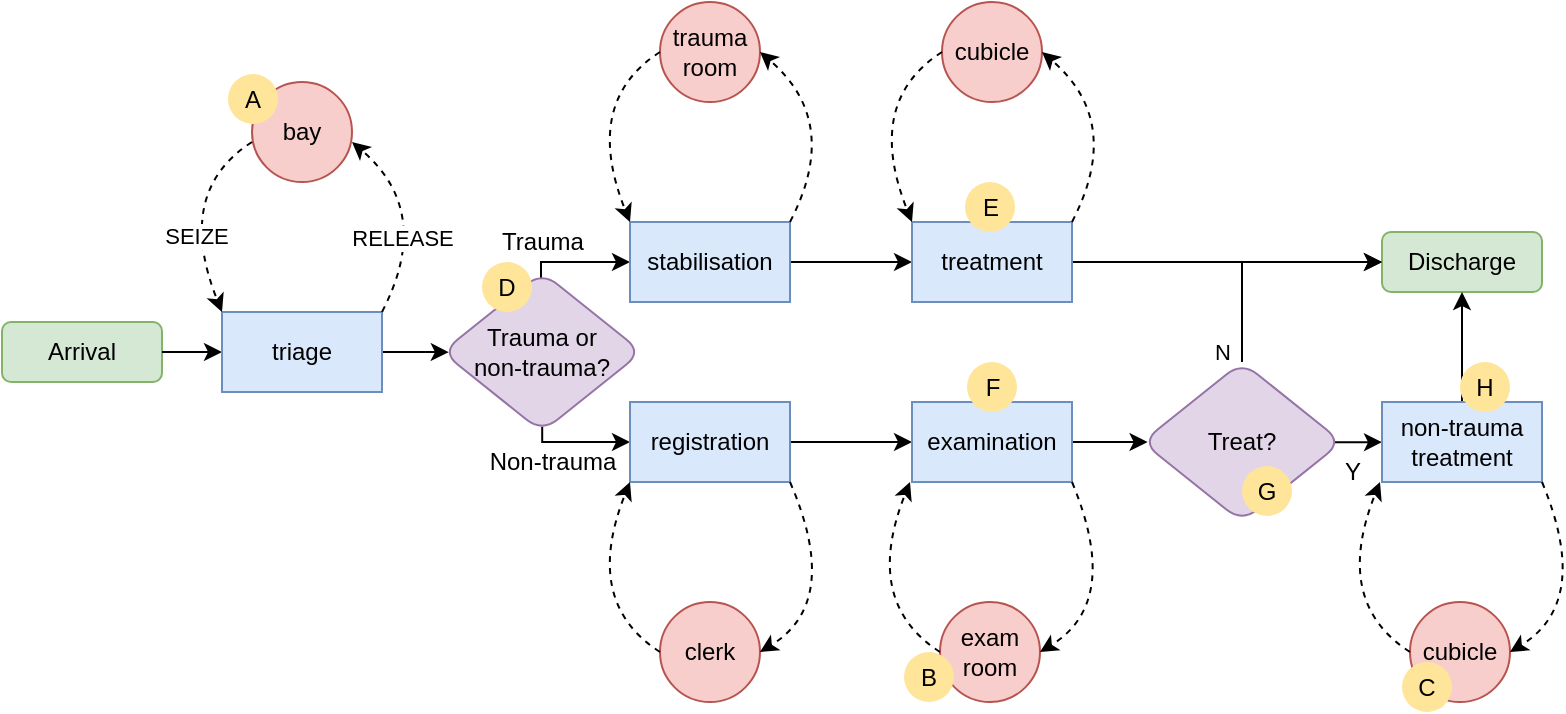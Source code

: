 <mxfile version="24.5.4" type="device">
  <diagram id="C5RBs43oDa-KdzZeNtuy" name="Page-1">
    <mxGraphModel dx="862" dy="983" grid="1" gridSize="10" guides="1" tooltips="1" connect="1" arrows="1" fold="1" page="1" pageScale="1" pageWidth="827" pageHeight="1169" math="0" shadow="0">
      <root>
        <mxCell id="WIyWlLk6GJQsqaUBKTNV-0" />
        <mxCell id="WIyWlLk6GJQsqaUBKTNV-1" parent="WIyWlLk6GJQsqaUBKTNV-0" />
        <mxCell id="DDMu9djycjJGDTp91-n1-2" value="" style="edgeStyle=orthogonalEdgeStyle;rounded=0;orthogonalLoop=1;jettySize=auto;html=1;entryX=0.034;entryY=0.501;entryDx=0;entryDy=0;entryPerimeter=0;" parent="WIyWlLk6GJQsqaUBKTNV-1" source="DDMu9djycjJGDTp91-n1-13" target="DDMu9djycjJGDTp91-n1-1" edge="1">
          <mxGeometry relative="1" as="geometry" />
        </mxCell>
        <mxCell id="DDMu9djycjJGDTp91-n1-0" value="Arrival" style="rounded=1;whiteSpace=wrap;html=1;fillColor=#d5e8d4;strokeColor=#82b366;" parent="WIyWlLk6GJQsqaUBKTNV-1" vertex="1">
          <mxGeometry x="20" y="180" width="80" height="30" as="geometry" />
        </mxCell>
        <mxCell id="DDMu9djycjJGDTp91-n1-9" style="edgeStyle=orthogonalEdgeStyle;rounded=0;orthogonalLoop=1;jettySize=auto;html=1;exitX=0.495;exitY=0.053;exitDx=0;exitDy=0;entryX=0;entryY=0.5;entryDx=0;entryDy=0;exitPerimeter=0;" parent="WIyWlLk6GJQsqaUBKTNV-1" source="DDMu9djycjJGDTp91-n1-1" target="DDMu9djycjJGDTp91-n1-3" edge="1">
          <mxGeometry relative="1" as="geometry">
            <Array as="points">
              <mxPoint x="289" y="150" />
            </Array>
          </mxGeometry>
        </mxCell>
        <mxCell id="DDMu9djycjJGDTp91-n1-18" style="edgeStyle=orthogonalEdgeStyle;rounded=0;orthogonalLoop=1;jettySize=auto;html=1;exitX=0.501;exitY=0.967;exitDx=0;exitDy=0;entryX=0;entryY=0.5;entryDx=0;entryDy=0;exitPerimeter=0;" parent="WIyWlLk6GJQsqaUBKTNV-1" source="DDMu9djycjJGDTp91-n1-1" target="DDMu9djycjJGDTp91-n1-15" edge="1">
          <mxGeometry relative="1" as="geometry">
            <Array as="points">
              <mxPoint x="290" y="240" />
            </Array>
          </mxGeometry>
        </mxCell>
        <mxCell id="DDMu9djycjJGDTp91-n1-1" value="&lt;div&gt;Trauma or &lt;br&gt;&lt;/div&gt;&lt;div&gt;non-trauma?&lt;br&gt;&lt;/div&gt;" style="rhombus;whiteSpace=wrap;html=1;rounded=1;fillColor=#e1d5e7;strokeColor=#9673a6;" parent="WIyWlLk6GJQsqaUBKTNV-1" vertex="1">
          <mxGeometry x="240" y="155" width="100" height="80" as="geometry" />
        </mxCell>
        <mxCell id="DDMu9djycjJGDTp91-n1-10" style="edgeStyle=orthogonalEdgeStyle;rounded=0;orthogonalLoop=1;jettySize=auto;html=1;exitX=1;exitY=0.5;exitDx=0;exitDy=0;" parent="WIyWlLk6GJQsqaUBKTNV-1" source="DDMu9djycjJGDTp91-n1-3" target="DDMu9djycjJGDTp91-n1-8" edge="1">
          <mxGeometry relative="1" as="geometry" />
        </mxCell>
        <mxCell id="DDMu9djycjJGDTp91-n1-3" value="stabilisation" style="rounded=0;whiteSpace=wrap;html=1;fillColor=#dae8fc;strokeColor=#6c8ebf;" parent="WIyWlLk6GJQsqaUBKTNV-1" vertex="1">
          <mxGeometry x="334" y="130" width="80" height="40" as="geometry" />
        </mxCell>
        <mxCell id="DDMu9djycjJGDTp91-n1-6" value="Discharge" style="rounded=1;whiteSpace=wrap;html=1;fillColor=#d5e8d4;strokeColor=#82b366;" parent="WIyWlLk6GJQsqaUBKTNV-1" vertex="1">
          <mxGeometry x="710" y="135" width="80" height="30" as="geometry" />
        </mxCell>
        <mxCell id="DDMu9djycjJGDTp91-n1-11" style="edgeStyle=orthogonalEdgeStyle;rounded=0;orthogonalLoop=1;jettySize=auto;html=1;exitX=1;exitY=0.5;exitDx=0;exitDy=0;entryX=0;entryY=0.5;entryDx=0;entryDy=0;" parent="WIyWlLk6GJQsqaUBKTNV-1" source="DDMu9djycjJGDTp91-n1-8" target="DDMu9djycjJGDTp91-n1-6" edge="1">
          <mxGeometry relative="1" as="geometry" />
        </mxCell>
        <mxCell id="DDMu9djycjJGDTp91-n1-8" value="treatment" style="rounded=0;whiteSpace=wrap;html=1;fillColor=#dae8fc;strokeColor=#6c8ebf;" parent="WIyWlLk6GJQsqaUBKTNV-1" vertex="1">
          <mxGeometry x="475" y="130" width="80" height="40" as="geometry" />
        </mxCell>
        <mxCell id="DDMu9djycjJGDTp91-n1-14" value="" style="edgeStyle=orthogonalEdgeStyle;rounded=0;orthogonalLoop=1;jettySize=auto;html=1;" parent="WIyWlLk6GJQsqaUBKTNV-1" source="DDMu9djycjJGDTp91-n1-0" target="DDMu9djycjJGDTp91-n1-13" edge="1">
          <mxGeometry relative="1" as="geometry">
            <mxPoint x="100" y="195" as="sourcePoint" />
            <mxPoint x="240" y="195" as="targetPoint" />
          </mxGeometry>
        </mxCell>
        <mxCell id="DDMu9djycjJGDTp91-n1-13" value="triage" style="rounded=0;whiteSpace=wrap;html=1;fillColor=#dae8fc;strokeColor=#6c8ebf;" parent="WIyWlLk6GJQsqaUBKTNV-1" vertex="1">
          <mxGeometry x="130" y="175" width="80" height="40" as="geometry" />
        </mxCell>
        <mxCell id="DDMu9djycjJGDTp91-n1-20" style="edgeStyle=orthogonalEdgeStyle;rounded=0;orthogonalLoop=1;jettySize=auto;html=1;exitX=1;exitY=0.5;exitDx=0;exitDy=0;entryX=0;entryY=0.5;entryDx=0;entryDy=0;" parent="WIyWlLk6GJQsqaUBKTNV-1" source="DDMu9djycjJGDTp91-n1-15" target="DDMu9djycjJGDTp91-n1-16" edge="1">
          <mxGeometry relative="1" as="geometry" />
        </mxCell>
        <mxCell id="DDMu9djycjJGDTp91-n1-15" value="registration" style="rounded=0;whiteSpace=wrap;html=1;fillColor=#dae8fc;strokeColor=#6c8ebf;" parent="WIyWlLk6GJQsqaUBKTNV-1" vertex="1">
          <mxGeometry x="334" y="220" width="80" height="40" as="geometry" />
        </mxCell>
        <mxCell id="DDMu9djycjJGDTp91-n1-21" style="edgeStyle=orthogonalEdgeStyle;rounded=0;orthogonalLoop=1;jettySize=auto;html=1;exitX=1;exitY=0.5;exitDx=0;exitDy=0;entryX=0.028;entryY=0.498;entryDx=0;entryDy=0;entryPerimeter=0;" parent="WIyWlLk6GJQsqaUBKTNV-1" source="DDMu9djycjJGDTp91-n1-16" target="DDMu9djycjJGDTp91-n1-17" edge="1">
          <mxGeometry relative="1" as="geometry" />
        </mxCell>
        <mxCell id="DDMu9djycjJGDTp91-n1-16" value="examination" style="rounded=0;whiteSpace=wrap;html=1;fillColor=#dae8fc;strokeColor=#6c8ebf;" parent="WIyWlLk6GJQsqaUBKTNV-1" vertex="1">
          <mxGeometry x="475" y="220" width="80" height="40" as="geometry" />
        </mxCell>
        <mxCell id="DDMu9djycjJGDTp91-n1-23" style="edgeStyle=orthogonalEdgeStyle;rounded=0;orthogonalLoop=1;jettySize=auto;html=1;exitX=0.215;exitY=0.004;exitDx=0;exitDy=0;entryX=0;entryY=0.5;entryDx=0;entryDy=0;exitPerimeter=0;" parent="WIyWlLk6GJQsqaUBKTNV-1" source="DDMu9djycjJGDTp91-n1-33" target="DDMu9djycjJGDTp91-n1-22" edge="1">
          <mxGeometry relative="1" as="geometry" />
        </mxCell>
        <mxCell id="DDMu9djycjJGDTp91-n1-25" style="edgeStyle=orthogonalEdgeStyle;rounded=0;orthogonalLoop=1;jettySize=auto;html=1;exitX=0.5;exitY=0;exitDx=0;exitDy=0;entryX=0;entryY=0.5;entryDx=0;entryDy=0;" parent="WIyWlLk6GJQsqaUBKTNV-1" source="DDMu9djycjJGDTp91-n1-17" target="DDMu9djycjJGDTp91-n1-6" edge="1">
          <mxGeometry relative="1" as="geometry" />
        </mxCell>
        <mxCell id="DDMu9djycjJGDTp91-n1-29" value="N" style="edgeLabel;html=1;align=center;verticalAlign=middle;resizable=0;points=[];" parent="DDMu9djycjJGDTp91-n1-25" vertex="1" connectable="0">
          <mxGeometry x="-0.487" y="1" relative="1" as="geometry">
            <mxPoint x="-9" y="26" as="offset" />
          </mxGeometry>
        </mxCell>
        <mxCell id="DDMu9djycjJGDTp91-n1-17" value="Treat?" style="rhombus;whiteSpace=wrap;html=1;rounded=1;fillColor=#e1d5e7;strokeColor=#9673a6;" parent="WIyWlLk6GJQsqaUBKTNV-1" vertex="1">
          <mxGeometry x="590" y="200" width="100" height="80" as="geometry" />
        </mxCell>
        <mxCell id="DDMu9djycjJGDTp91-n1-24" style="edgeStyle=orthogonalEdgeStyle;rounded=0;orthogonalLoop=1;jettySize=auto;html=1;exitX=0.5;exitY=0;exitDx=0;exitDy=0;entryX=0.5;entryY=1;entryDx=0;entryDy=0;" parent="WIyWlLk6GJQsqaUBKTNV-1" source="DDMu9djycjJGDTp91-n1-22" target="DDMu9djycjJGDTp91-n1-6" edge="1">
          <mxGeometry relative="1" as="geometry" />
        </mxCell>
        <mxCell id="DDMu9djycjJGDTp91-n1-22" value="&lt;div&gt;non-trauma&lt;/div&gt;&lt;div&gt;treatment&lt;br&gt;&lt;/div&gt;" style="rounded=0;whiteSpace=wrap;html=1;fillColor=#dae8fc;strokeColor=#6c8ebf;" parent="WIyWlLk6GJQsqaUBKTNV-1" vertex="1">
          <mxGeometry x="710" y="220" width="80" height="40" as="geometry" />
        </mxCell>
        <mxCell id="DDMu9djycjJGDTp91-n1-33" value="Y" style="text;html=1;align=center;verticalAlign=middle;resizable=0;points=[];autosize=1;strokeColor=none;fillColor=none;" parent="WIyWlLk6GJQsqaUBKTNV-1" vertex="1">
          <mxGeometry x="680" y="240" width="30" height="30" as="geometry" />
        </mxCell>
        <mxCell id="DDMu9djycjJGDTp91-n1-34" value="Trauma" style="text;html=1;align=center;verticalAlign=middle;resizable=0;points=[];autosize=1;strokeColor=none;fillColor=none;" parent="WIyWlLk6GJQsqaUBKTNV-1" vertex="1">
          <mxGeometry x="260" y="125" width="60" height="30" as="geometry" />
        </mxCell>
        <mxCell id="DDMu9djycjJGDTp91-n1-35" value="Non-trauma" style="text;html=1;align=center;verticalAlign=middle;resizable=0;points=[];autosize=1;strokeColor=none;fillColor=none;" parent="WIyWlLk6GJQsqaUBKTNV-1" vertex="1">
          <mxGeometry x="250" y="235" width="90" height="30" as="geometry" />
        </mxCell>
        <mxCell id="DDMu9djycjJGDTp91-n1-36" value="&lt;div&gt;trauma &lt;br&gt;&lt;/div&gt;&lt;div&gt;room&lt;/div&gt;" style="ellipse;whiteSpace=wrap;html=1;aspect=fixed;fillColor=#f8cecc;strokeColor=#b85450;" parent="WIyWlLk6GJQsqaUBKTNV-1" vertex="1">
          <mxGeometry x="349" y="20" width="50" height="50" as="geometry" />
        </mxCell>
        <mxCell id="DDMu9djycjJGDTp91-n1-37" value="cubicle" style="ellipse;whiteSpace=wrap;html=1;aspect=fixed;fillColor=#f8cecc;strokeColor=#b85450;" parent="WIyWlLk6GJQsqaUBKTNV-1" vertex="1">
          <mxGeometry x="490" y="20" width="50" height="50" as="geometry" />
        </mxCell>
        <mxCell id="DDMu9djycjJGDTp91-n1-38" value="clerk" style="ellipse;whiteSpace=wrap;html=1;aspect=fixed;fillColor=#f8cecc;strokeColor=#b85450;" parent="WIyWlLk6GJQsqaUBKTNV-1" vertex="1">
          <mxGeometry x="349" y="320" width="50" height="50" as="geometry" />
        </mxCell>
        <mxCell id="DDMu9djycjJGDTp91-n1-41" value="bay" style="ellipse;whiteSpace=wrap;html=1;aspect=fixed;fillColor=#f8cecc;strokeColor=#b85450;" parent="WIyWlLk6GJQsqaUBKTNV-1" vertex="1">
          <mxGeometry x="145" y="60" width="50" height="50" as="geometry" />
        </mxCell>
        <mxCell id="DDMu9djycjJGDTp91-n1-45" value="" style="curved=1;endArrow=classic;html=1;rounded=0;exitX=0;exitY=0.5;exitDx=0;exitDy=0;entryX=0;entryY=0;entryDx=0;entryDy=0;dashed=1;" parent="WIyWlLk6GJQsqaUBKTNV-1" source="DDMu9djycjJGDTp91-n1-36" target="DDMu9djycjJGDTp91-n1-3" edge="1">
          <mxGeometry width="50" height="50" relative="1" as="geometry">
            <mxPoint x="300" y="30" as="sourcePoint" />
            <mxPoint x="250" y="80" as="targetPoint" />
            <Array as="points">
              <mxPoint x="310" y="70" />
            </Array>
          </mxGeometry>
        </mxCell>
        <mxCell id="DDMu9djycjJGDTp91-n1-56" value="" style="curved=1;endArrow=classic;html=1;rounded=0;exitX=1;exitY=0;exitDx=0;exitDy=0;entryX=1;entryY=0.5;entryDx=0;entryDy=0;dashed=1;" parent="WIyWlLk6GJQsqaUBKTNV-1" source="DDMu9djycjJGDTp91-n1-3" target="DDMu9djycjJGDTp91-n1-36" edge="1">
          <mxGeometry width="50" height="50" relative="1" as="geometry">
            <mxPoint x="410" y="120" as="sourcePoint" />
            <mxPoint x="460" y="70" as="targetPoint" />
            <Array as="points">
              <mxPoint x="440" y="80" />
            </Array>
          </mxGeometry>
        </mxCell>
        <mxCell id="DDMu9djycjJGDTp91-n1-61" value="" style="curved=1;endArrow=classic;html=1;rounded=0;exitX=0;exitY=0.5;exitDx=0;exitDy=0;entryX=0;entryY=0;entryDx=0;entryDy=0;dashed=1;" parent="WIyWlLk6GJQsqaUBKTNV-1" edge="1">
          <mxGeometry width="50" height="50" relative="1" as="geometry">
            <mxPoint x="490" y="45" as="sourcePoint" />
            <mxPoint x="475" y="130" as="targetPoint" />
            <Array as="points">
              <mxPoint x="451" y="70" />
            </Array>
          </mxGeometry>
        </mxCell>
        <mxCell id="DDMu9djycjJGDTp91-n1-62" value="" style="curved=1;endArrow=classic;html=1;rounded=0;exitX=1;exitY=0;exitDx=0;exitDy=0;entryX=1;entryY=0.5;entryDx=0;entryDy=0;dashed=1;" parent="WIyWlLk6GJQsqaUBKTNV-1" edge="1">
          <mxGeometry width="50" height="50" relative="1" as="geometry">
            <mxPoint x="555" y="130" as="sourcePoint" />
            <mxPoint x="540" y="45" as="targetPoint" />
            <Array as="points">
              <mxPoint x="581" y="80" />
            </Array>
          </mxGeometry>
        </mxCell>
        <mxCell id="DDMu9djycjJGDTp91-n1-63" value="" style="curved=1;endArrow=classic;html=1;rounded=0;exitX=0;exitY=0.5;exitDx=0;exitDy=0;entryX=0;entryY=0;entryDx=0;entryDy=0;dashed=1;" parent="WIyWlLk6GJQsqaUBKTNV-1" edge="1">
          <mxGeometry width="50" height="50" relative="1" as="geometry">
            <mxPoint x="145" y="90" as="sourcePoint" />
            <mxPoint x="130" y="175" as="targetPoint" />
            <Array as="points">
              <mxPoint x="106" y="115" />
            </Array>
          </mxGeometry>
        </mxCell>
        <mxCell id="DDMu9djycjJGDTp91-n1-65" value="SEIZE" style="edgeLabel;html=1;align=center;verticalAlign=middle;resizable=0;points=[];" parent="DDMu9djycjJGDTp91-n1-63" vertex="1" connectable="0">
          <mxGeometry x="0.275" y="2" relative="1" as="geometry">
            <mxPoint as="offset" />
          </mxGeometry>
        </mxCell>
        <mxCell id="DDMu9djycjJGDTp91-n1-64" value="" style="curved=1;endArrow=classic;html=1;rounded=0;exitX=1;exitY=0;exitDx=0;exitDy=0;entryX=1;entryY=0.5;entryDx=0;entryDy=0;dashed=1;" parent="WIyWlLk6GJQsqaUBKTNV-1" edge="1">
          <mxGeometry width="50" height="50" relative="1" as="geometry">
            <mxPoint x="210" y="175" as="sourcePoint" />
            <mxPoint x="195" y="90" as="targetPoint" />
            <Array as="points">
              <mxPoint x="236" y="125" />
            </Array>
          </mxGeometry>
        </mxCell>
        <mxCell id="DDMu9djycjJGDTp91-n1-66" value="RELEASE" style="edgeLabel;html=1;align=center;verticalAlign=middle;resizable=0;points=[];" parent="DDMu9djycjJGDTp91-n1-64" vertex="1" connectable="0">
          <mxGeometry x="-0.318" y="8" relative="1" as="geometry">
            <mxPoint as="offset" />
          </mxGeometry>
        </mxCell>
        <mxCell id="DDMu9djycjJGDTp91-n1-71" value="" style="curved=1;endArrow=classic;html=1;rounded=0;exitX=0;exitY=0.5;exitDx=0;exitDy=0;entryX=0;entryY=0.5;entryDx=0;entryDy=0;dashed=1;" parent="WIyWlLk6GJQsqaUBKTNV-1" source="DDMu9djycjJGDTp91-n1-38" edge="1">
          <mxGeometry width="50" height="50" relative="1" as="geometry">
            <mxPoint x="319" y="345" as="sourcePoint" />
            <mxPoint x="334" y="260" as="targetPoint" />
            <Array as="points">
              <mxPoint x="310" y="320" />
            </Array>
          </mxGeometry>
        </mxCell>
        <mxCell id="DDMu9djycjJGDTp91-n1-83" value="" style="curved=1;endArrow=classic;html=1;rounded=0;entryX=1;entryY=0.5;entryDx=0;entryDy=0;dashed=1;exitX=1;exitY=1;exitDx=0;exitDy=0;" parent="WIyWlLk6GJQsqaUBKTNV-1" source="DDMu9djycjJGDTp91-n1-15" edge="1">
          <mxGeometry width="50" height="50" relative="1" as="geometry">
            <mxPoint x="413" y="260" as="sourcePoint" />
            <mxPoint x="399" y="345" as="targetPoint" />
            <Array as="points">
              <mxPoint x="440" y="320" />
            </Array>
          </mxGeometry>
        </mxCell>
        <mxCell id="DDMu9djycjJGDTp91-n1-85" value="&lt;div&gt;exam&lt;/div&gt;&lt;div&gt;room&lt;br&gt;&lt;/div&gt;" style="ellipse;whiteSpace=wrap;html=1;aspect=fixed;fillColor=#f8cecc;strokeColor=#b85450;" parent="WIyWlLk6GJQsqaUBKTNV-1" vertex="1">
          <mxGeometry x="489" y="320" width="50" height="50" as="geometry" />
        </mxCell>
        <mxCell id="DDMu9djycjJGDTp91-n1-86" value="" style="curved=1;endArrow=classic;html=1;rounded=0;exitX=0;exitY=0.5;exitDx=0;exitDy=0;entryX=0;entryY=0.5;entryDx=0;entryDy=0;dashed=1;" parent="WIyWlLk6GJQsqaUBKTNV-1" source="DDMu9djycjJGDTp91-n1-85" edge="1">
          <mxGeometry width="50" height="50" relative="1" as="geometry">
            <mxPoint x="459" y="345" as="sourcePoint" />
            <mxPoint x="474" y="260" as="targetPoint" />
            <Array as="points">
              <mxPoint x="450" y="320" />
            </Array>
          </mxGeometry>
        </mxCell>
        <mxCell id="DDMu9djycjJGDTp91-n1-87" value="" style="curved=1;endArrow=classic;html=1;rounded=0;entryX=1;entryY=0.5;entryDx=0;entryDy=0;dashed=1;exitX=1;exitY=1;exitDx=0;exitDy=0;" parent="WIyWlLk6GJQsqaUBKTNV-1" source="DDMu9djycjJGDTp91-n1-16" edge="1">
          <mxGeometry width="50" height="50" relative="1" as="geometry">
            <mxPoint x="553" y="260" as="sourcePoint" />
            <mxPoint x="539" y="345" as="targetPoint" />
            <Array as="points">
              <mxPoint x="580" y="320" />
            </Array>
          </mxGeometry>
        </mxCell>
        <mxCell id="DDMu9djycjJGDTp91-n1-90" value="cubicle" style="ellipse;whiteSpace=wrap;html=1;aspect=fixed;fillColor=#f8cecc;strokeColor=#b85450;" parent="WIyWlLk6GJQsqaUBKTNV-1" vertex="1">
          <mxGeometry x="724" y="320" width="50" height="50" as="geometry" />
        </mxCell>
        <mxCell id="DDMu9djycjJGDTp91-n1-91" value="" style="curved=1;endArrow=classic;html=1;rounded=0;exitX=0;exitY=0.5;exitDx=0;exitDy=0;entryX=0;entryY=0.5;entryDx=0;entryDy=0;dashed=1;" parent="WIyWlLk6GJQsqaUBKTNV-1" source="DDMu9djycjJGDTp91-n1-90" edge="1">
          <mxGeometry width="50" height="50" relative="1" as="geometry">
            <mxPoint x="694" y="345" as="sourcePoint" />
            <mxPoint x="709" y="260" as="targetPoint" />
            <Array as="points">
              <mxPoint x="685" y="320" />
            </Array>
          </mxGeometry>
        </mxCell>
        <mxCell id="DDMu9djycjJGDTp91-n1-92" value="" style="curved=1;endArrow=classic;html=1;rounded=0;entryX=1;entryY=0.5;entryDx=0;entryDy=0;dashed=1;exitX=1;exitY=1;exitDx=0;exitDy=0;" parent="WIyWlLk6GJQsqaUBKTNV-1" edge="1">
          <mxGeometry width="50" height="50" relative="1" as="geometry">
            <mxPoint x="790" y="260" as="sourcePoint" />
            <mxPoint x="774" y="345" as="targetPoint" />
            <Array as="points">
              <mxPoint x="815" y="320" />
            </Array>
          </mxGeometry>
        </mxCell>
        <mxCell id="yLjdIauhvSKtXtRvDn6b-12" value="A" style="ellipse;whiteSpace=wrap;html=1;aspect=fixed;align=center;strokeColor=none;fillColor=#FFE599;" vertex="1" parent="WIyWlLk6GJQsqaUBKTNV-1">
          <mxGeometry x="133" y="56" width="25" height="25" as="geometry" />
        </mxCell>
        <mxCell id="yLjdIauhvSKtXtRvDn6b-13" value="B" style="ellipse;whiteSpace=wrap;html=1;aspect=fixed;align=center;strokeColor=none;fillColor=#FFE599;" vertex="1" parent="WIyWlLk6GJQsqaUBKTNV-1">
          <mxGeometry x="471" y="345" width="25" height="25" as="geometry" />
        </mxCell>
        <mxCell id="yLjdIauhvSKtXtRvDn6b-14" value="C" style="ellipse;whiteSpace=wrap;html=1;aspect=fixed;align=center;strokeColor=none;fillColor=#FFE599;" vertex="1" parent="WIyWlLk6GJQsqaUBKTNV-1">
          <mxGeometry x="720" y="350" width="25" height="25" as="geometry" />
        </mxCell>
        <mxCell id="yLjdIauhvSKtXtRvDn6b-15" value="D" style="ellipse;whiteSpace=wrap;html=1;aspect=fixed;align=center;strokeColor=none;fillColor=#FFE599;" vertex="1" parent="WIyWlLk6GJQsqaUBKTNV-1">
          <mxGeometry x="260" y="150" width="25" height="25" as="geometry" />
        </mxCell>
        <mxCell id="yLjdIauhvSKtXtRvDn6b-16" value="E" style="ellipse;whiteSpace=wrap;html=1;aspect=fixed;align=center;strokeColor=none;fillColor=#FFE599;" vertex="1" parent="WIyWlLk6GJQsqaUBKTNV-1">
          <mxGeometry x="501.5" y="110" width="25" height="25" as="geometry" />
        </mxCell>
        <mxCell id="yLjdIauhvSKtXtRvDn6b-17" value="F" style="ellipse;whiteSpace=wrap;html=1;aspect=fixed;align=center;strokeColor=none;fillColor=#FFE599;" vertex="1" parent="WIyWlLk6GJQsqaUBKTNV-1">
          <mxGeometry x="502.5" y="200" width="25" height="25" as="geometry" />
        </mxCell>
        <mxCell id="yLjdIauhvSKtXtRvDn6b-19" value="G" style="ellipse;whiteSpace=wrap;html=1;aspect=fixed;align=center;strokeColor=none;fillColor=#FFE599;" vertex="1" parent="WIyWlLk6GJQsqaUBKTNV-1">
          <mxGeometry x="640" y="252" width="25" height="25" as="geometry" />
        </mxCell>
        <mxCell id="yLjdIauhvSKtXtRvDn6b-20" value="H" style="ellipse;whiteSpace=wrap;html=1;aspect=fixed;align=center;strokeColor=none;fillColor=#FFE599;" vertex="1" parent="WIyWlLk6GJQsqaUBKTNV-1">
          <mxGeometry x="749" y="200" width="25" height="25" as="geometry" />
        </mxCell>
      </root>
    </mxGraphModel>
  </diagram>
</mxfile>
